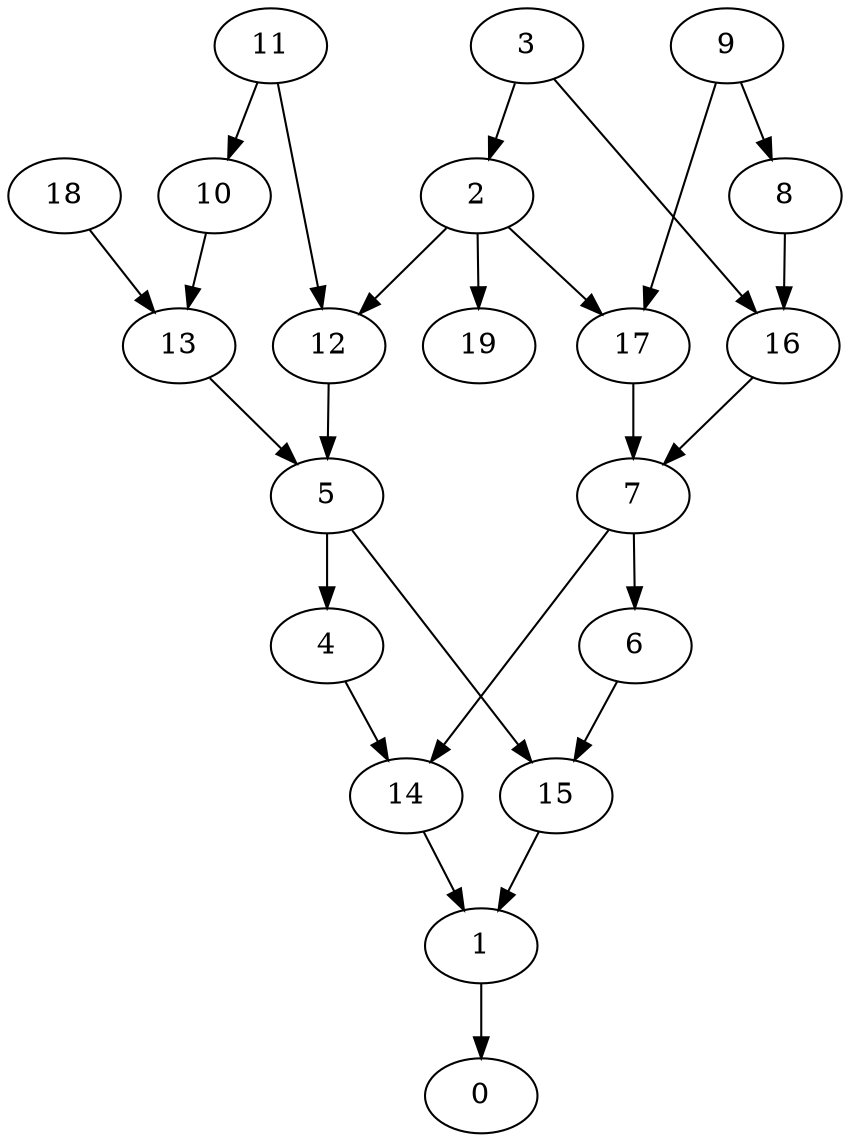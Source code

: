 digraph network {
  1 -> 0;
  3 -> 2;
  5 -> 4;
  7 -> 6;
  9 -> 8;
  11 -> 10;
  2 -> 12;
  11 -> 12;
  13 -> 5;
  12 -> 5;
  7 -> 14;
  4 -> 14;
  6 -> 15;
  5 -> 15;
  14 -> 1;
  15 -> 1;
  3 -> 16;
  8 -> 16;
  2 -> 17;
  9 -> 17;
  16 -> 7;
  17 -> 7;
  10 -> 13;
  18 -> 13;
  2 -> 19;
}
